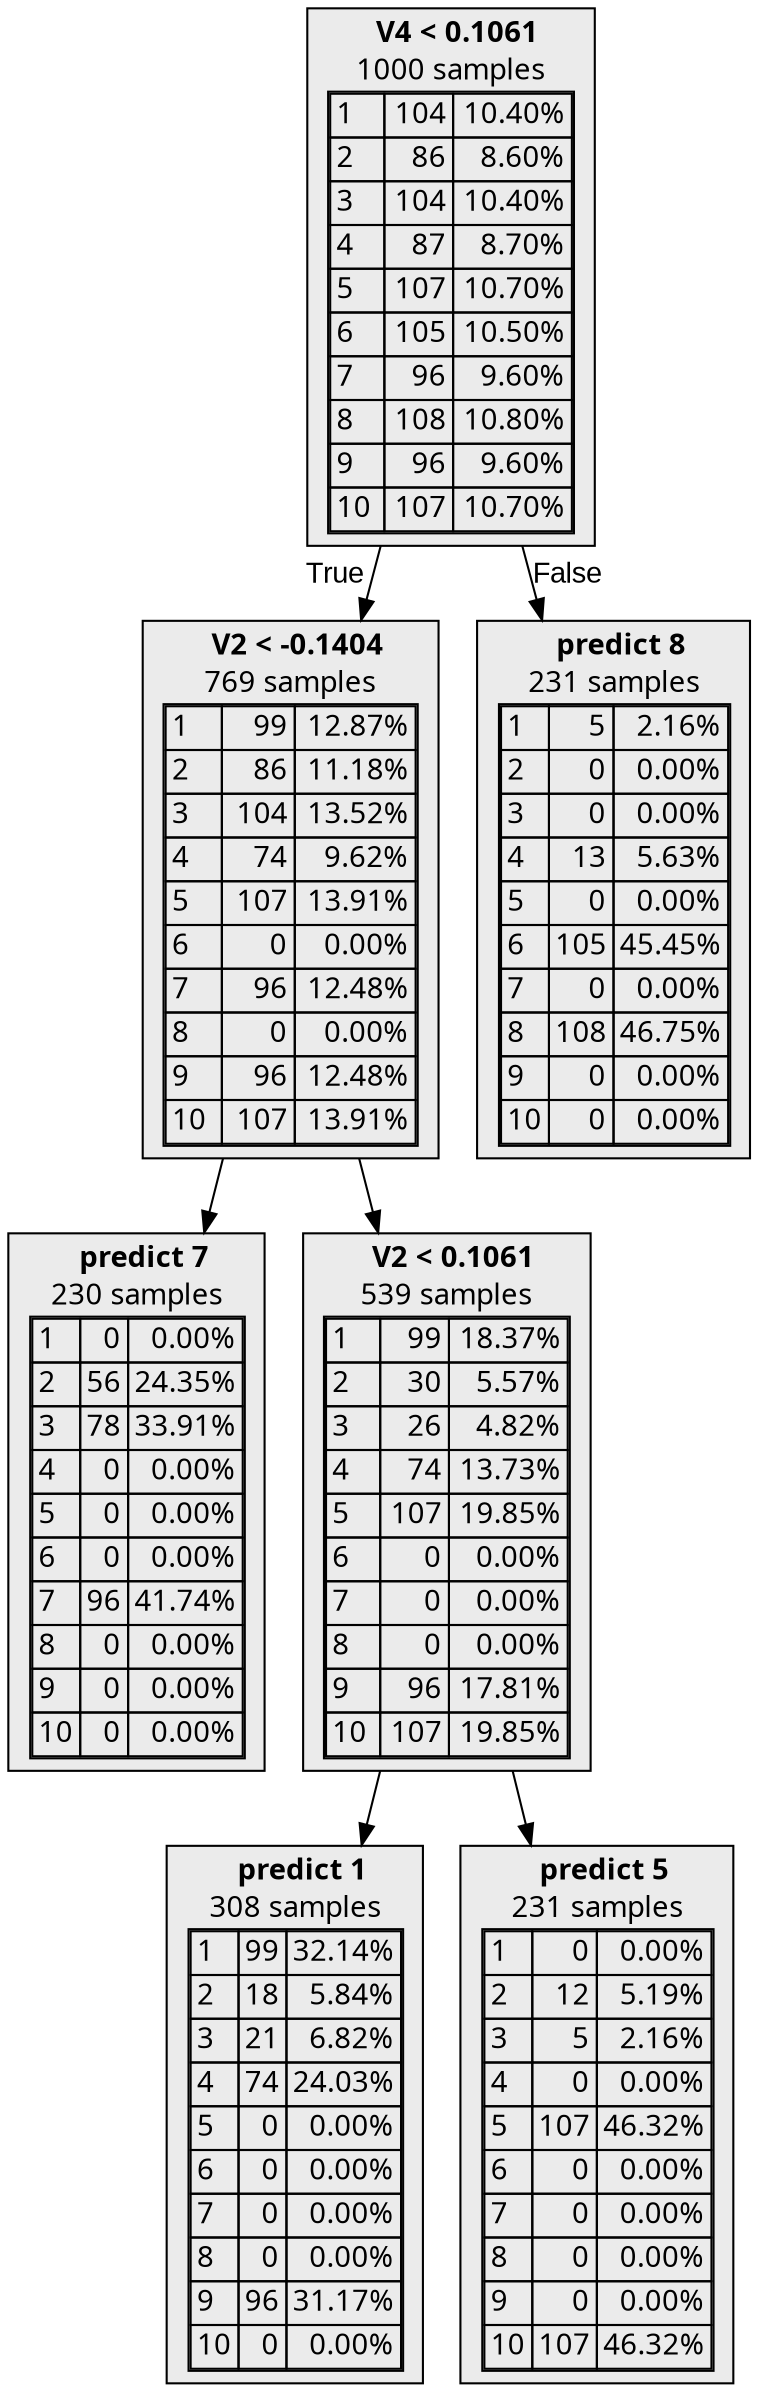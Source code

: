 digraph {
    1 [label=<  <TABLE BORDER="0" CELLPADDING="0">
      <TR>
    <TD>
      <B>V4 &lt; 0.1061</B>
    </TD>
  </TR>

    <TR>
      <TD>1000 samples</TD>
    </TR>
    <TR>
  <TD>
    <TABLE CELLSPACING="0">
      
        <TR >
    <TD ALIGN="LEFT">1</TD>
    <TD ALIGN="RIGHT">104</TD>
    <TD ALIGN="RIGHT">10.40%</TD>
  </TR>
  <TR >
    <TD ALIGN="LEFT">2</TD>
    <TD ALIGN="RIGHT">86</TD>
    <TD ALIGN="RIGHT">8.60%</TD>
  </TR>
  <TR >
    <TD ALIGN="LEFT">3</TD>
    <TD ALIGN="RIGHT">104</TD>
    <TD ALIGN="RIGHT">10.40%</TD>
  </TR>
  <TR >
    <TD ALIGN="LEFT">4</TD>
    <TD ALIGN="RIGHT">87</TD>
    <TD ALIGN="RIGHT">8.70%</TD>
  </TR>
  <TR >
    <TD ALIGN="LEFT">5</TD>
    <TD ALIGN="RIGHT">107</TD>
    <TD ALIGN="RIGHT">10.70%</TD>
  </TR>
  <TR >
    <TD ALIGN="LEFT">6</TD>
    <TD ALIGN="RIGHT">105</TD>
    <TD ALIGN="RIGHT">10.50%</TD>
  </TR>
  <TR >
    <TD ALIGN="LEFT">7</TD>
    <TD ALIGN="RIGHT">96</TD>
    <TD ALIGN="RIGHT">9.60%</TD>
  </TR>
  <TR class="highlighted">
    <TD ALIGN="LEFT">8</TD>
    <TD ALIGN="RIGHT">108</TD>
    <TD ALIGN="RIGHT">10.80%</TD>
  </TR>
  <TR >
    <TD ALIGN="LEFT">9</TD>
    <TD ALIGN="RIGHT">96</TD>
    <TD ALIGN="RIGHT">9.60%</TD>
  </TR>
  <TR >
    <TD ALIGN="LEFT">10</TD>
    <TD ALIGN="RIGHT">107</TD>
    <TD ALIGN="RIGHT">10.70%</TD>
  </TR>

    </TABLE>
  </TD>
</TR>

  </TABLE>
>,fillcolor="#EBEBEB",shape=box,fontname="bold arial",style="filled"];
    1 -> 2 [labeldistance=2.5, labelangle=45, headlabel="True",fontname="arial"];
    1 -> 7 [labeldistance=2.5, labelangle=-45, headlabel="False",fontname="arial"];
    2 [label=<  <TABLE BORDER="0" CELLPADDING="0">
      <TR>
    <TD>
      <B>V2 &lt; -0.1404</B>
    </TD>
  </TR>

    <TR>
      <TD>769 samples</TD>
    </TR>
    <TR>
  <TD>
    <TABLE CELLSPACING="0">
      
        <TR >
    <TD ALIGN="LEFT">1</TD>
    <TD ALIGN="RIGHT">99</TD>
    <TD ALIGN="RIGHT">12.87%</TD>
  </TR>
  <TR >
    <TD ALIGN="LEFT">2</TD>
    <TD ALIGN="RIGHT">86</TD>
    <TD ALIGN="RIGHT">11.18%</TD>
  </TR>
  <TR >
    <TD ALIGN="LEFT">3</TD>
    <TD ALIGN="RIGHT">104</TD>
    <TD ALIGN="RIGHT">13.52%</TD>
  </TR>
  <TR >
    <TD ALIGN="LEFT">4</TD>
    <TD ALIGN="RIGHT">74</TD>
    <TD ALIGN="RIGHT">9.62%</TD>
  </TR>
  <TR class="highlighted">
    <TD ALIGN="LEFT">5</TD>
    <TD ALIGN="RIGHT">107</TD>
    <TD ALIGN="RIGHT">13.91%</TD>
  </TR>
  <TR >
    <TD ALIGN="LEFT">6</TD>
    <TD ALIGN="RIGHT">0</TD>
    <TD ALIGN="RIGHT">0.00%</TD>
  </TR>
  <TR >
    <TD ALIGN="LEFT">7</TD>
    <TD ALIGN="RIGHT">96</TD>
    <TD ALIGN="RIGHT">12.48%</TD>
  </TR>
  <TR >
    <TD ALIGN="LEFT">8</TD>
    <TD ALIGN="RIGHT">0</TD>
    <TD ALIGN="RIGHT">0.00%</TD>
  </TR>
  <TR >
    <TD ALIGN="LEFT">9</TD>
    <TD ALIGN="RIGHT">96</TD>
    <TD ALIGN="RIGHT">12.48%</TD>
  </TR>
  <TR >
    <TD ALIGN="LEFT">10</TD>
    <TD ALIGN="RIGHT">107</TD>
    <TD ALIGN="RIGHT">13.91%</TD>
  </TR>

    </TABLE>
  </TD>
</TR>

  </TABLE>
>,fillcolor="#EBEBEB",shape=box,fontname="bold arial",style="filled"];
    2 -> 3;
    2 -> 4;
    3 [label=<  <TABLE BORDER="0" CELLPADDING="0">
      <TR>
    <TD>
      <B>predict 7</B>
    </TD>
  </TR>

    <TR>
      <TD>230 samples</TD>
    </TR>
    <TR>
  <TD>
    <TABLE CELLSPACING="0">
      
        <TR >
    <TD ALIGN="LEFT">1</TD>
    <TD ALIGN="RIGHT">0</TD>
    <TD ALIGN="RIGHT">0.00%</TD>
  </TR>
  <TR >
    <TD ALIGN="LEFT">2</TD>
    <TD ALIGN="RIGHT">56</TD>
    <TD ALIGN="RIGHT">24.35%</TD>
  </TR>
  <TR >
    <TD ALIGN="LEFT">3</TD>
    <TD ALIGN="RIGHT">78</TD>
    <TD ALIGN="RIGHT">33.91%</TD>
  </TR>
  <TR >
    <TD ALIGN="LEFT">4</TD>
    <TD ALIGN="RIGHT">0</TD>
    <TD ALIGN="RIGHT">0.00%</TD>
  </TR>
  <TR >
    <TD ALIGN="LEFT">5</TD>
    <TD ALIGN="RIGHT">0</TD>
    <TD ALIGN="RIGHT">0.00%</TD>
  </TR>
  <TR >
    <TD ALIGN="LEFT">6</TD>
    <TD ALIGN="RIGHT">0</TD>
    <TD ALIGN="RIGHT">0.00%</TD>
  </TR>
  <TR class="highlighted">
    <TD ALIGN="LEFT">7</TD>
    <TD ALIGN="RIGHT">96</TD>
    <TD ALIGN="RIGHT">41.74%</TD>
  </TR>
  <TR >
    <TD ALIGN="LEFT">8</TD>
    <TD ALIGN="RIGHT">0</TD>
    <TD ALIGN="RIGHT">0.00%</TD>
  </TR>
  <TR >
    <TD ALIGN="LEFT">9</TD>
    <TD ALIGN="RIGHT">0</TD>
    <TD ALIGN="RIGHT">0.00%</TD>
  </TR>
  <TR >
    <TD ALIGN="LEFT">10</TD>
    <TD ALIGN="RIGHT">0</TD>
    <TD ALIGN="RIGHT">0.00%</TD>
  </TR>

    </TABLE>
  </TD>
</TR>

  </TABLE>
>,fillcolor="#EBEBEB",shape=box,fontname="bold arial",style="filled",color=black];
    4 [label=<  <TABLE BORDER="0" CELLPADDING="0">
      <TR>
    <TD>
      <B>V2 &lt; 0.1061</B>
    </TD>
  </TR>

    <TR>
      <TD>539 samples</TD>
    </TR>
    <TR>
  <TD>
    <TABLE CELLSPACING="0">
      
        <TR >
    <TD ALIGN="LEFT">1</TD>
    <TD ALIGN="RIGHT">99</TD>
    <TD ALIGN="RIGHT">18.37%</TD>
  </TR>
  <TR >
    <TD ALIGN="LEFT">2</TD>
    <TD ALIGN="RIGHT">30</TD>
    <TD ALIGN="RIGHT">5.57%</TD>
  </TR>
  <TR >
    <TD ALIGN="LEFT">3</TD>
    <TD ALIGN="RIGHT">26</TD>
    <TD ALIGN="RIGHT">4.82%</TD>
  </TR>
  <TR >
    <TD ALIGN="LEFT">4</TD>
    <TD ALIGN="RIGHT">74</TD>
    <TD ALIGN="RIGHT">13.73%</TD>
  </TR>
  <TR class="highlighted">
    <TD ALIGN="LEFT">5</TD>
    <TD ALIGN="RIGHT">107</TD>
    <TD ALIGN="RIGHT">19.85%</TD>
  </TR>
  <TR >
    <TD ALIGN="LEFT">6</TD>
    <TD ALIGN="RIGHT">0</TD>
    <TD ALIGN="RIGHT">0.00%</TD>
  </TR>
  <TR >
    <TD ALIGN="LEFT">7</TD>
    <TD ALIGN="RIGHT">0</TD>
    <TD ALIGN="RIGHT">0.00%</TD>
  </TR>
  <TR >
    <TD ALIGN="LEFT">8</TD>
    <TD ALIGN="RIGHT">0</TD>
    <TD ALIGN="RIGHT">0.00%</TD>
  </TR>
  <TR >
    <TD ALIGN="LEFT">9</TD>
    <TD ALIGN="RIGHT">96</TD>
    <TD ALIGN="RIGHT">17.81%</TD>
  </TR>
  <TR >
    <TD ALIGN="LEFT">10</TD>
    <TD ALIGN="RIGHT">107</TD>
    <TD ALIGN="RIGHT">19.85%</TD>
  </TR>

    </TABLE>
  </TD>
</TR>

  </TABLE>
>,fillcolor="#EBEBEB",shape=box,fontname="bold arial",style="filled"];
    4 -> 5;
    4 -> 6;
    5 [label=<  <TABLE BORDER="0" CELLPADDING="0">
      <TR>
    <TD>
      <B>predict 1</B>
    </TD>
  </TR>

    <TR>
      <TD>308 samples</TD>
    </TR>
    <TR>
  <TD>
    <TABLE CELLSPACING="0">
      
        <TR class="highlighted">
    <TD ALIGN="LEFT">1</TD>
    <TD ALIGN="RIGHT">99</TD>
    <TD ALIGN="RIGHT">32.14%</TD>
  </TR>
  <TR >
    <TD ALIGN="LEFT">2</TD>
    <TD ALIGN="RIGHT">18</TD>
    <TD ALIGN="RIGHT">5.84%</TD>
  </TR>
  <TR >
    <TD ALIGN="LEFT">3</TD>
    <TD ALIGN="RIGHT">21</TD>
    <TD ALIGN="RIGHT">6.82%</TD>
  </TR>
  <TR >
    <TD ALIGN="LEFT">4</TD>
    <TD ALIGN="RIGHT">74</TD>
    <TD ALIGN="RIGHT">24.03%</TD>
  </TR>
  <TR >
    <TD ALIGN="LEFT">5</TD>
    <TD ALIGN="RIGHT">0</TD>
    <TD ALIGN="RIGHT">0.00%</TD>
  </TR>
  <TR >
    <TD ALIGN="LEFT">6</TD>
    <TD ALIGN="RIGHT">0</TD>
    <TD ALIGN="RIGHT">0.00%</TD>
  </TR>
  <TR >
    <TD ALIGN="LEFT">7</TD>
    <TD ALIGN="RIGHT">0</TD>
    <TD ALIGN="RIGHT">0.00%</TD>
  </TR>
  <TR >
    <TD ALIGN="LEFT">8</TD>
    <TD ALIGN="RIGHT">0</TD>
    <TD ALIGN="RIGHT">0.00%</TD>
  </TR>
  <TR >
    <TD ALIGN="LEFT">9</TD>
    <TD ALIGN="RIGHT">96</TD>
    <TD ALIGN="RIGHT">31.17%</TD>
  </TR>
  <TR >
    <TD ALIGN="LEFT">10</TD>
    <TD ALIGN="RIGHT">0</TD>
    <TD ALIGN="RIGHT">0.00%</TD>
  </TR>

    </TABLE>
  </TD>
</TR>

  </TABLE>
>,fillcolor="#EBEBEB",shape=box,fontname="bold arial",style="filled",color=black];
    6 [label=<  <TABLE BORDER="0" CELLPADDING="0">
      <TR>
    <TD>
      <B>predict 5</B>
    </TD>
  </TR>

    <TR>
      <TD>231 samples</TD>
    </TR>
    <TR>
  <TD>
    <TABLE CELLSPACING="0">
      
        <TR >
    <TD ALIGN="LEFT">1</TD>
    <TD ALIGN="RIGHT">0</TD>
    <TD ALIGN="RIGHT">0.00%</TD>
  </TR>
  <TR >
    <TD ALIGN="LEFT">2</TD>
    <TD ALIGN="RIGHT">12</TD>
    <TD ALIGN="RIGHT">5.19%</TD>
  </TR>
  <TR >
    <TD ALIGN="LEFT">3</TD>
    <TD ALIGN="RIGHT">5</TD>
    <TD ALIGN="RIGHT">2.16%</TD>
  </TR>
  <TR >
    <TD ALIGN="LEFT">4</TD>
    <TD ALIGN="RIGHT">0</TD>
    <TD ALIGN="RIGHT">0.00%</TD>
  </TR>
  <TR class="highlighted">
    <TD ALIGN="LEFT">5</TD>
    <TD ALIGN="RIGHT">107</TD>
    <TD ALIGN="RIGHT">46.32%</TD>
  </TR>
  <TR >
    <TD ALIGN="LEFT">6</TD>
    <TD ALIGN="RIGHT">0</TD>
    <TD ALIGN="RIGHT">0.00%</TD>
  </TR>
  <TR >
    <TD ALIGN="LEFT">7</TD>
    <TD ALIGN="RIGHT">0</TD>
    <TD ALIGN="RIGHT">0.00%</TD>
  </TR>
  <TR >
    <TD ALIGN="LEFT">8</TD>
    <TD ALIGN="RIGHT">0</TD>
    <TD ALIGN="RIGHT">0.00%</TD>
  </TR>
  <TR >
    <TD ALIGN="LEFT">9</TD>
    <TD ALIGN="RIGHT">0</TD>
    <TD ALIGN="RIGHT">0.00%</TD>
  </TR>
  <TR >
    <TD ALIGN="LEFT">10</TD>
    <TD ALIGN="RIGHT">107</TD>
    <TD ALIGN="RIGHT">46.32%</TD>
  </TR>

    </TABLE>
  </TD>
</TR>

  </TABLE>
>,fillcolor="#EBEBEB",shape=box,fontname="bold arial",style="filled",color=black];
    7 [label=<  <TABLE BORDER="0" CELLPADDING="0">
      <TR>
    <TD>
      <B>predict 8</B>
    </TD>
  </TR>

    <TR>
      <TD>231 samples</TD>
    </TR>
    <TR>
  <TD>
    <TABLE CELLSPACING="0">
      
        <TR >
    <TD ALIGN="LEFT">1</TD>
    <TD ALIGN="RIGHT">5</TD>
    <TD ALIGN="RIGHT">2.16%</TD>
  </TR>
  <TR >
    <TD ALIGN="LEFT">2</TD>
    <TD ALIGN="RIGHT">0</TD>
    <TD ALIGN="RIGHT">0.00%</TD>
  </TR>
  <TR >
    <TD ALIGN="LEFT">3</TD>
    <TD ALIGN="RIGHT">0</TD>
    <TD ALIGN="RIGHT">0.00%</TD>
  </TR>
  <TR >
    <TD ALIGN="LEFT">4</TD>
    <TD ALIGN="RIGHT">13</TD>
    <TD ALIGN="RIGHT">5.63%</TD>
  </TR>
  <TR >
    <TD ALIGN="LEFT">5</TD>
    <TD ALIGN="RIGHT">0</TD>
    <TD ALIGN="RIGHT">0.00%</TD>
  </TR>
  <TR >
    <TD ALIGN="LEFT">6</TD>
    <TD ALIGN="RIGHT">105</TD>
    <TD ALIGN="RIGHT">45.45%</TD>
  </TR>
  <TR >
    <TD ALIGN="LEFT">7</TD>
    <TD ALIGN="RIGHT">0</TD>
    <TD ALIGN="RIGHT">0.00%</TD>
  </TR>
  <TR class="highlighted">
    <TD ALIGN="LEFT">8</TD>
    <TD ALIGN="RIGHT">108</TD>
    <TD ALIGN="RIGHT">46.75%</TD>
  </TR>
  <TR >
    <TD ALIGN="LEFT">9</TD>
    <TD ALIGN="RIGHT">0</TD>
    <TD ALIGN="RIGHT">0.00%</TD>
  </TR>
  <TR >
    <TD ALIGN="LEFT">10</TD>
    <TD ALIGN="RIGHT">0</TD>
    <TD ALIGN="RIGHT">0.00%</TD>
  </TR>

    </TABLE>
  </TD>
</TR>

  </TABLE>
>,fillcolor="#EBEBEB",shape=box,fontname="bold arial",style="filled",color=black];
}
